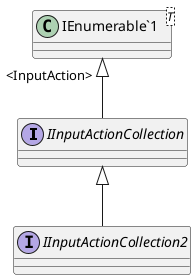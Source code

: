 @startuml
interface IInputActionCollection {
}
interface IInputActionCollection2 {
}
class "IEnumerable`1"<T> {
}
"IEnumerable`1" "<InputAction>" <|-- IInputActionCollection
IInputActionCollection <|-- IInputActionCollection2
@enduml
